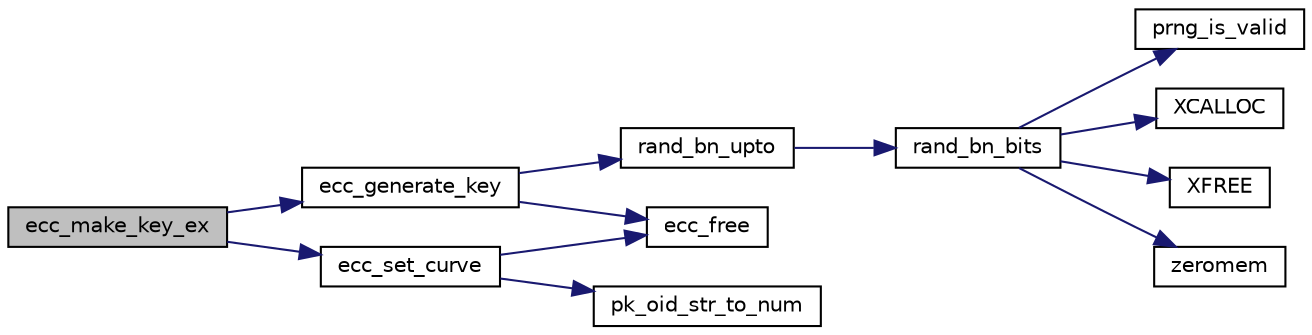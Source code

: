 digraph "ecc_make_key_ex"
{
 // LATEX_PDF_SIZE
  edge [fontname="Helvetica",fontsize="10",labelfontname="Helvetica",labelfontsize="10"];
  node [fontname="Helvetica",fontsize="10",shape=record];
  rankdir="LR";
  Node29 [label="ecc_make_key_ex",height=0.2,width=0.4,color="black", fillcolor="grey75", style="filled", fontcolor="black",tooltip=" "];
  Node29 -> Node30 [color="midnightblue",fontsize="10",style="solid",fontname="Helvetica"];
  Node30 [label="ecc_generate_key",height=0.2,width=0.4,color="black", fillcolor="white", style="filled",URL="$ecc__make__key_8c.html#a127706e1e535a3c06a1938e474ed8d20",tooltip=" "];
  Node30 -> Node31 [color="midnightblue",fontsize="10",style="solid",fontname="Helvetica"];
  Node31 [label="ecc_free",height=0.2,width=0.4,color="black", fillcolor="white", style="filled",URL="$ecc__free_8c.html#a73cd81ea7d3b24f2d9ef309c4b22e3b7",tooltip="Free an ECC key from memory."];
  Node30 -> Node32 [color="midnightblue",fontsize="10",style="solid",fontname="Helvetica"];
  Node32 [label="rand_bn_upto",height=0.2,width=0.4,color="black", fillcolor="white", style="filled",URL="$tomcrypt__private_8h.html#a8050acf530841fb2da3b667204039856",tooltip="Generate a random number N in a range: 1 <= N < limit."];
  Node32 -> Node33 [color="midnightblue",fontsize="10",style="solid",fontname="Helvetica"];
  Node33 [label="rand_bn_bits",height=0.2,width=0.4,color="black", fillcolor="white", style="filled",URL="$rand__bn_8c.html#a5a58a92a44e093e5b35960f7b92a6eb9",tooltip="Generate a random number N with given bitlength (note: MSB can be 0)"];
  Node33 -> Node34 [color="midnightblue",fontsize="10",style="solid",fontname="Helvetica"];
  Node34 [label="prng_is_valid",height=0.2,width=0.4,color="black", fillcolor="white", style="filled",URL="$tomcrypt__prng_8h.html#a7e4a212c1a29a3b8bb4f8d5a34676a1e",tooltip=" "];
  Node33 -> Node35 [color="midnightblue",fontsize="10",style="solid",fontname="Helvetica"];
  Node35 [label="XCALLOC",height=0.2,width=0.4,color="black", fillcolor="white", style="filled",URL="$tomcrypt__cfg_8h.html#a151dda14cd7acae31eaf1102b0cc0685",tooltip=" "];
  Node33 -> Node36 [color="midnightblue",fontsize="10",style="solid",fontname="Helvetica"];
  Node36 [label="XFREE",height=0.2,width=0.4,color="black", fillcolor="white", style="filled",URL="$tomcrypt__cfg_8h.html#a260d66fc0690e0502cf3bfe7b5244b75",tooltip=" "];
  Node33 -> Node37 [color="midnightblue",fontsize="10",style="solid",fontname="Helvetica"];
  Node37 [label="zeromem",height=0.2,width=0.4,color="black", fillcolor="white", style="filled",URL="$tomcrypt__misc_8h.html#a63b6e188713790263bfd3612fe8b398f",tooltip="Zero a block of memory."];
  Node29 -> Node38 [color="midnightblue",fontsize="10",style="solid",fontname="Helvetica"];
  Node38 [label="ecc_set_curve",height=0.2,width=0.4,color="black", fillcolor="white", style="filled",URL="$ecc__set__curve_8c.html#ae59e3d6f85b87d050df0ece7c6f5c661",tooltip=" "];
  Node38 -> Node39 [color="midnightblue",fontsize="10",style="solid",fontname="Helvetica"];
  Node39 [label="pk_oid_str_to_num",height=0.2,width=0.4,color="black", fillcolor="white", style="filled",URL="$tomcrypt__private_8h.html#ad99c87d19f50f703708d36a931fe5df6",tooltip=" "];
  Node38 -> Node31 [color="midnightblue",fontsize="10",style="solid",fontname="Helvetica"];
}
